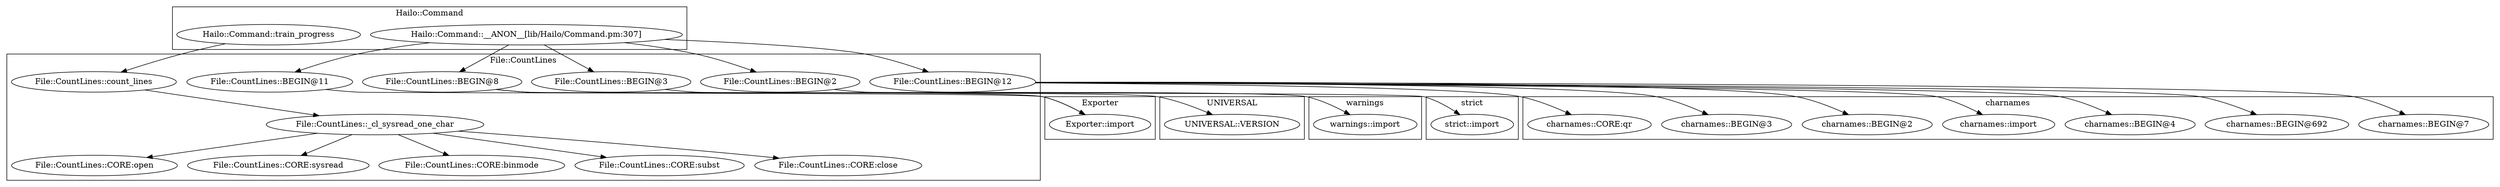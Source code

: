 digraph {
graph [overlap=false]
subgraph cluster_File_CountLines {
	label="File::CountLines";
	"File::CountLines::BEGIN@8";
	"File::CountLines::count_lines";
	"File::CountLines::BEGIN@11";
	"File::CountLines::CORE:open";
	"File::CountLines::BEGIN@3";
	"File::CountLines::CORE:sysread";
	"File::CountLines::_cl_sysread_one_char";
	"File::CountLines::BEGIN@2";
	"File::CountLines::CORE:binmode";
	"File::CountLines::CORE:subst";
	"File::CountLines::BEGIN@12";
	"File::CountLines::CORE:close";
}
subgraph cluster_warnings {
	label="warnings";
	"warnings::import";
}
subgraph cluster_charnames {
	label="charnames";
	"charnames::BEGIN@7";
	"charnames::BEGIN@692";
	"charnames::BEGIN@4";
	"charnames::import";
	"charnames::BEGIN@2";
	"charnames::BEGIN@3";
	"charnames::CORE:qr";
}
subgraph cluster_strict {
	label="strict";
	"strict::import";
}
subgraph cluster_Exporter {
	label="Exporter";
	"Exporter::import";
}
subgraph cluster_UNIVERSAL {
	label="UNIVERSAL";
	"UNIVERSAL::VERSION";
}
subgraph cluster_Hailo_Command {
	label="Hailo::Command";
	"Hailo::Command::train_progress";
	"Hailo::Command::__ANON__[lib/Hailo/Command.pm:307]";
}
"Hailo::Command::__ANON__[lib/Hailo/Command.pm:307]" -> "File::CountLines::BEGIN@3";
"File::CountLines::BEGIN@12" -> "charnames::BEGIN@692";
"File::CountLines::BEGIN@12" -> "charnames::BEGIN@3";
"File::CountLines::BEGIN@11" -> "Exporter::import";
"File::CountLines::BEGIN@8" -> "Exporter::import";
"File::CountLines::_cl_sysread_one_char" -> "File::CountLines::CORE:open";
"File::CountLines::BEGIN@12" -> "charnames::BEGIN@2";
"File::CountLines::BEGIN@12" -> "charnames::BEGIN@4";
"Hailo::Command::__ANON__[lib/Hailo/Command.pm:307]" -> "File::CountLines::BEGIN@2";
"File::CountLines::_cl_sysread_one_char" -> "File::CountLines::CORE:binmode";
"File::CountLines::_cl_sysread_one_char" -> "File::CountLines::CORE:subst";
"File::CountLines::_cl_sysread_one_char" -> "File::CountLines::CORE:close";
"File::CountLines::count_lines" -> "File::CountLines::_cl_sysread_one_char";
"File::CountLines::BEGIN@3" -> "warnings::import";
"Hailo::Command::__ANON__[lib/Hailo/Command.pm:307]" -> "File::CountLines::BEGIN@12";
"Hailo::Command::__ANON__[lib/Hailo/Command.pm:307]" -> "File::CountLines::BEGIN@11";
"File::CountLines::BEGIN@12" -> "charnames::BEGIN@7";
"File::CountLines::BEGIN@12" -> "charnames::CORE:qr";
"File::CountLines::_cl_sysread_one_char" -> "File::CountLines::CORE:sysread";
"Hailo::Command::__ANON__[lib/Hailo/Command.pm:307]" -> "File::CountLines::BEGIN@8";
"Hailo::Command::train_progress" -> "File::CountLines::count_lines";
"File::CountLines::BEGIN@8" -> "UNIVERSAL::VERSION";
"File::CountLines::BEGIN@2" -> "strict::import";
"File::CountLines::BEGIN@12" -> "charnames::import";
}
